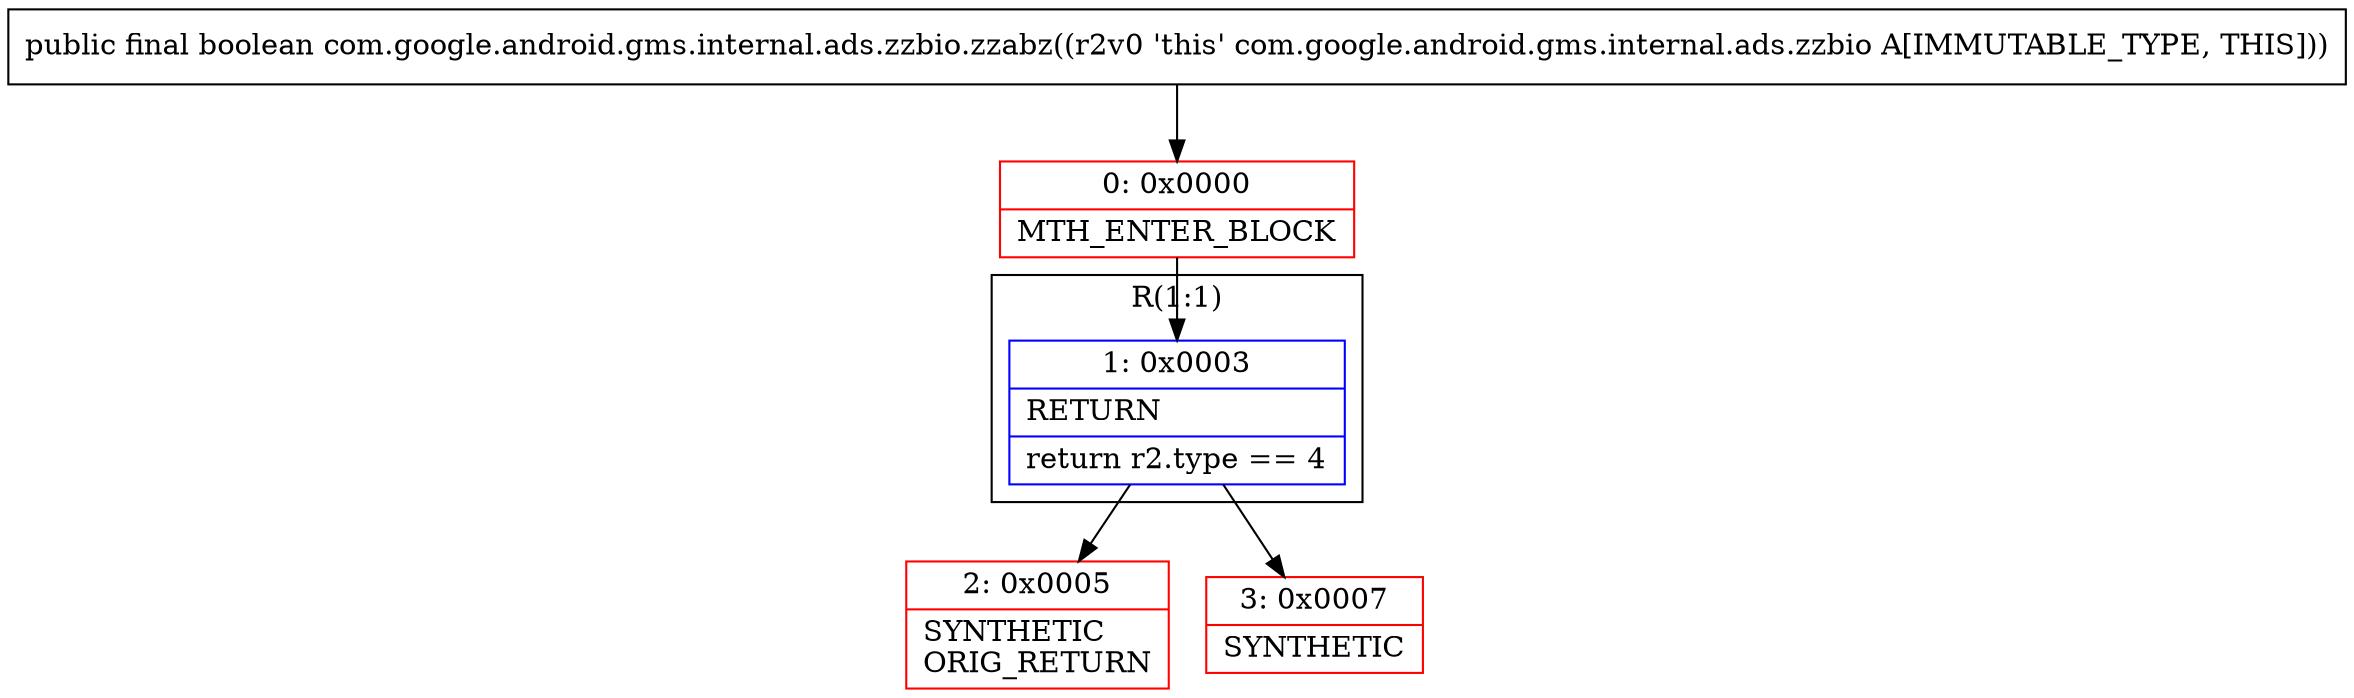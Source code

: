 digraph "CFG forcom.google.android.gms.internal.ads.zzbio.zzabz()Z" {
subgraph cluster_Region_978175340 {
label = "R(1:1)";
node [shape=record,color=blue];
Node_1 [shape=record,label="{1\:\ 0x0003|RETURN\l|return r2.type == 4\l}"];
}
Node_0 [shape=record,color=red,label="{0\:\ 0x0000|MTH_ENTER_BLOCK\l}"];
Node_2 [shape=record,color=red,label="{2\:\ 0x0005|SYNTHETIC\lORIG_RETURN\l}"];
Node_3 [shape=record,color=red,label="{3\:\ 0x0007|SYNTHETIC\l}"];
MethodNode[shape=record,label="{public final boolean com.google.android.gms.internal.ads.zzbio.zzabz((r2v0 'this' com.google.android.gms.internal.ads.zzbio A[IMMUTABLE_TYPE, THIS])) }"];
MethodNode -> Node_0;
Node_1 -> Node_2;
Node_1 -> Node_3;
Node_0 -> Node_1;
}

